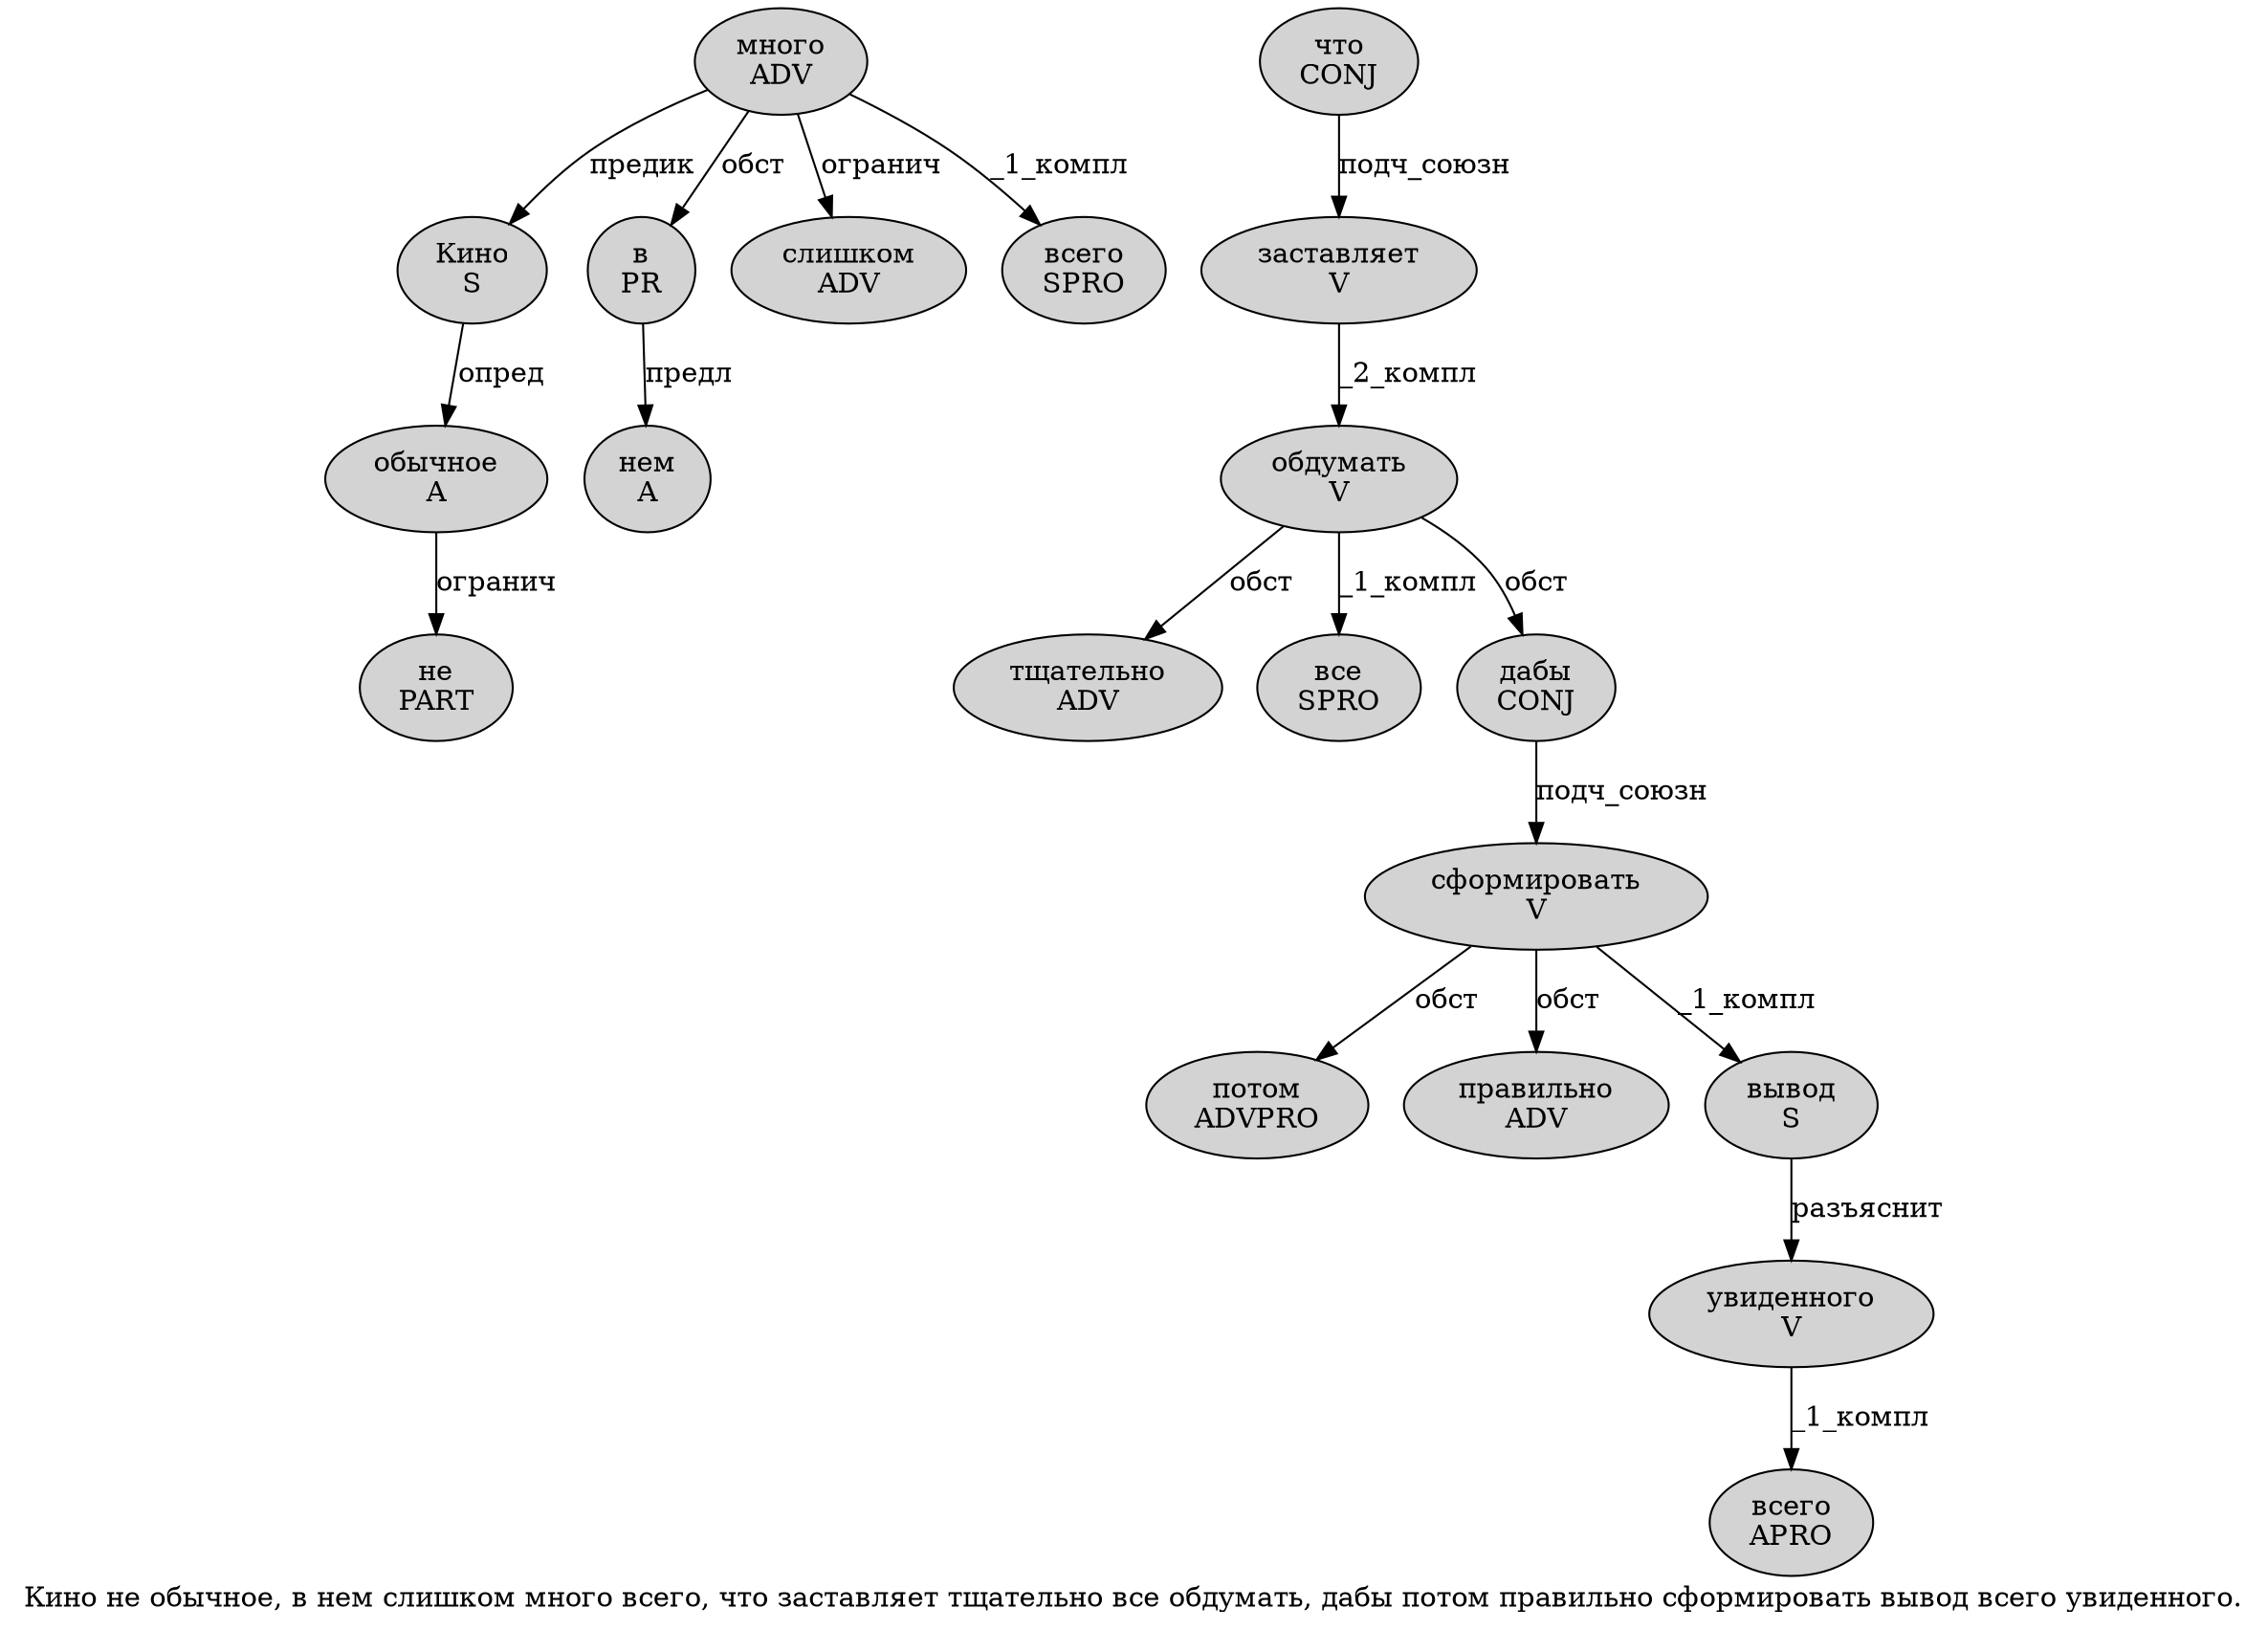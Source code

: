 digraph SENTENCE_1132 {
	graph [label="Кино не обычное, в нем слишком много всего, что заставляет тщательно все обдумать, дабы потом правильно сформировать вывод всего увиденного."]
	node [style=filled]
		0 [label="Кино
S" color="" fillcolor=lightgray penwidth=1 shape=ellipse]
		1 [label="не
PART" color="" fillcolor=lightgray penwidth=1 shape=ellipse]
		2 [label="обычное
A" color="" fillcolor=lightgray penwidth=1 shape=ellipse]
		4 [label="в
PR" color="" fillcolor=lightgray penwidth=1 shape=ellipse]
		5 [label="нем
A" color="" fillcolor=lightgray penwidth=1 shape=ellipse]
		6 [label="слишком
ADV" color="" fillcolor=lightgray penwidth=1 shape=ellipse]
		7 [label="много
ADV" color="" fillcolor=lightgray penwidth=1 shape=ellipse]
		8 [label="всего
SPRO" color="" fillcolor=lightgray penwidth=1 shape=ellipse]
		10 [label="что
CONJ" color="" fillcolor=lightgray penwidth=1 shape=ellipse]
		11 [label="заставляет
V" color="" fillcolor=lightgray penwidth=1 shape=ellipse]
		12 [label="тщательно
ADV" color="" fillcolor=lightgray penwidth=1 shape=ellipse]
		13 [label="все
SPRO" color="" fillcolor=lightgray penwidth=1 shape=ellipse]
		14 [label="обдумать
V" color="" fillcolor=lightgray penwidth=1 shape=ellipse]
		16 [label="дабы
CONJ" color="" fillcolor=lightgray penwidth=1 shape=ellipse]
		17 [label="потом
ADVPRO" color="" fillcolor=lightgray penwidth=1 shape=ellipse]
		18 [label="правильно
ADV" color="" fillcolor=lightgray penwidth=1 shape=ellipse]
		19 [label="сформировать
V" color="" fillcolor=lightgray penwidth=1 shape=ellipse]
		20 [label="вывод
S" color="" fillcolor=lightgray penwidth=1 shape=ellipse]
		21 [label="всего
APRO" color="" fillcolor=lightgray penwidth=1 shape=ellipse]
		22 [label="увиденного
V" color="" fillcolor=lightgray penwidth=1 shape=ellipse]
			16 -> 19 [label="подч_союзн"]
			4 -> 5 [label="предл"]
			2 -> 1 [label="огранич"]
			19 -> 17 [label="обст"]
			19 -> 18 [label="обст"]
			19 -> 20 [label="_1_компл"]
			14 -> 12 [label="обст"]
			14 -> 13 [label="_1_компл"]
			14 -> 16 [label="обст"]
			20 -> 22 [label="разъяснит"]
			10 -> 11 [label="подч_союзн"]
			0 -> 2 [label="опред"]
			7 -> 0 [label="предик"]
			7 -> 4 [label="обст"]
			7 -> 6 [label="огранич"]
			7 -> 8 [label="_1_компл"]
			22 -> 21 [label="_1_компл"]
			11 -> 14 [label="_2_компл"]
}